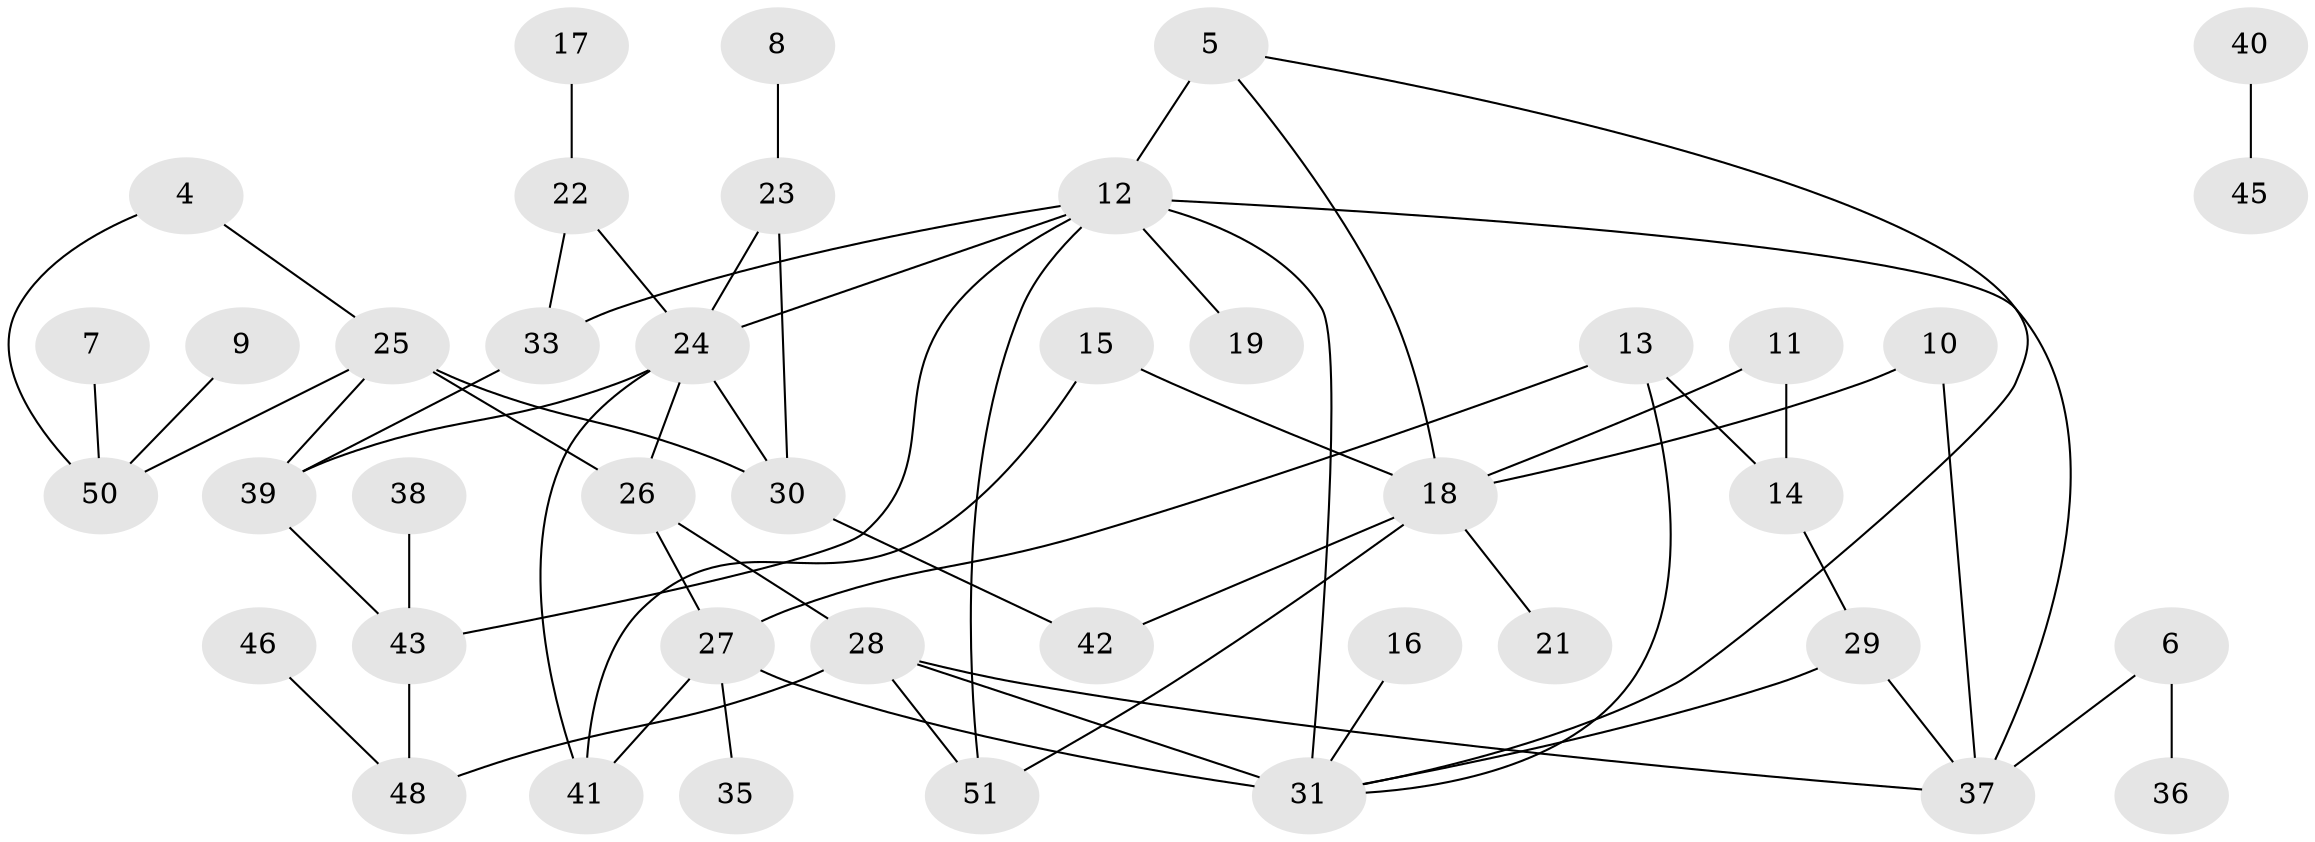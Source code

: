 // original degree distribution, {0: 0.07920792079207921, 4: 0.15841584158415842, 2: 0.22772277227722773, 3: 0.19801980198019803, 5: 0.04950495049504951, 1: 0.26732673267326734, 7: 0.019801980198019802}
// Generated by graph-tools (version 1.1) at 2025/00/03/09/25 03:00:51]
// undirected, 42 vertices, 62 edges
graph export_dot {
graph [start="1"]
  node [color=gray90,style=filled];
  4;
  5;
  6;
  7;
  8;
  9;
  10;
  11;
  12;
  13;
  14;
  15;
  16;
  17;
  18;
  19;
  21;
  22;
  23;
  24;
  25;
  26;
  27;
  28;
  29;
  30;
  31;
  33;
  35;
  36;
  37;
  38;
  39;
  40;
  41;
  42;
  43;
  45;
  46;
  48;
  50;
  51;
  4 -- 25 [weight=1.0];
  4 -- 50 [weight=1.0];
  5 -- 12 [weight=2.0];
  5 -- 18 [weight=1.0];
  5 -- 31 [weight=1.0];
  6 -- 36 [weight=1.0];
  6 -- 37 [weight=1.0];
  7 -- 50 [weight=1.0];
  8 -- 23 [weight=1.0];
  9 -- 50 [weight=1.0];
  10 -- 18 [weight=1.0];
  10 -- 37 [weight=1.0];
  11 -- 14 [weight=1.0];
  11 -- 18 [weight=1.0];
  12 -- 19 [weight=1.0];
  12 -- 24 [weight=1.0];
  12 -- 31 [weight=1.0];
  12 -- 33 [weight=2.0];
  12 -- 37 [weight=1.0];
  12 -- 43 [weight=1.0];
  12 -- 51 [weight=1.0];
  13 -- 14 [weight=1.0];
  13 -- 27 [weight=1.0];
  13 -- 31 [weight=1.0];
  14 -- 29 [weight=1.0];
  15 -- 18 [weight=1.0];
  15 -- 41 [weight=1.0];
  16 -- 31 [weight=1.0];
  17 -- 22 [weight=1.0];
  18 -- 21 [weight=1.0];
  18 -- 42 [weight=1.0];
  18 -- 51 [weight=1.0];
  22 -- 24 [weight=1.0];
  22 -- 33 [weight=1.0];
  23 -- 24 [weight=1.0];
  23 -- 30 [weight=1.0];
  24 -- 26 [weight=1.0];
  24 -- 30 [weight=1.0];
  24 -- 39 [weight=1.0];
  24 -- 41 [weight=1.0];
  25 -- 26 [weight=1.0];
  25 -- 30 [weight=1.0];
  25 -- 39 [weight=1.0];
  25 -- 50 [weight=1.0];
  26 -- 27 [weight=1.0];
  26 -- 28 [weight=2.0];
  27 -- 31 [weight=1.0];
  27 -- 35 [weight=1.0];
  27 -- 41 [weight=1.0];
  28 -- 31 [weight=2.0];
  28 -- 37 [weight=1.0];
  28 -- 48 [weight=1.0];
  28 -- 51 [weight=1.0];
  29 -- 31 [weight=1.0];
  29 -- 37 [weight=1.0];
  30 -- 42 [weight=1.0];
  33 -- 39 [weight=1.0];
  38 -- 43 [weight=1.0];
  39 -- 43 [weight=1.0];
  40 -- 45 [weight=1.0];
  43 -- 48 [weight=1.0];
  46 -- 48 [weight=1.0];
}
